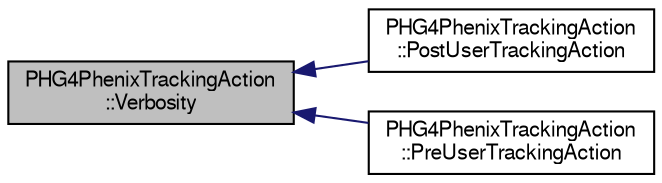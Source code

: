 digraph "PHG4PhenixTrackingAction::Verbosity"
{
  bgcolor="transparent";
  edge [fontname="FreeSans",fontsize="10",labelfontname="FreeSans",labelfontsize="10"];
  node [fontname="FreeSans",fontsize="10",shape=record];
  rankdir="LR";
  Node1 [label="PHG4PhenixTrackingAction\l::Verbosity",height=0.2,width=0.4,color="black", fillcolor="grey75", style="filled" fontcolor="black"];
  Node1 -> Node2 [dir="back",color="midnightblue",fontsize="10",style="solid",fontname="FreeSans"];
  Node2 [label="PHG4PhenixTrackingAction\l::PostUserTrackingAction",height=0.2,width=0.4,color="black",URL="$d0/ddf/classPHG4PhenixTrackingAction.html#af81e0a2078ecaab18f6ad48157f87129"];
  Node1 -> Node3 [dir="back",color="midnightblue",fontsize="10",style="solid",fontname="FreeSans"];
  Node3 [label="PHG4PhenixTrackingAction\l::PreUserTrackingAction",height=0.2,width=0.4,color="black",URL="$d0/ddf/classPHG4PhenixTrackingAction.html#a6291d60a8082f907f06b4ab48a63611f"];
}
